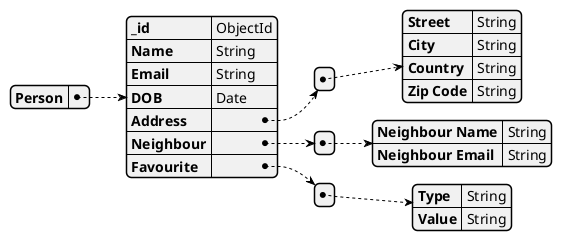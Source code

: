 @startjson
{
  "Person": {
    "_id": "ObjectId",
    "Name": "String",
    "Email": "String",
    "DOB": "Date",
    "Address": [
      {
      "Street": "String",
      "City": "String",
      "Country": "String",
      "Zip Code": "String"
      }
    ],
    "Neighbour": [
      {
        "Neighbour Name": "String",
        "Neighbour Email": "String"
      }
    ],
    "Favourite": [
      {
        "Type": "String",
        "Value": "String"
      }
    ]
  }
}
@endjson